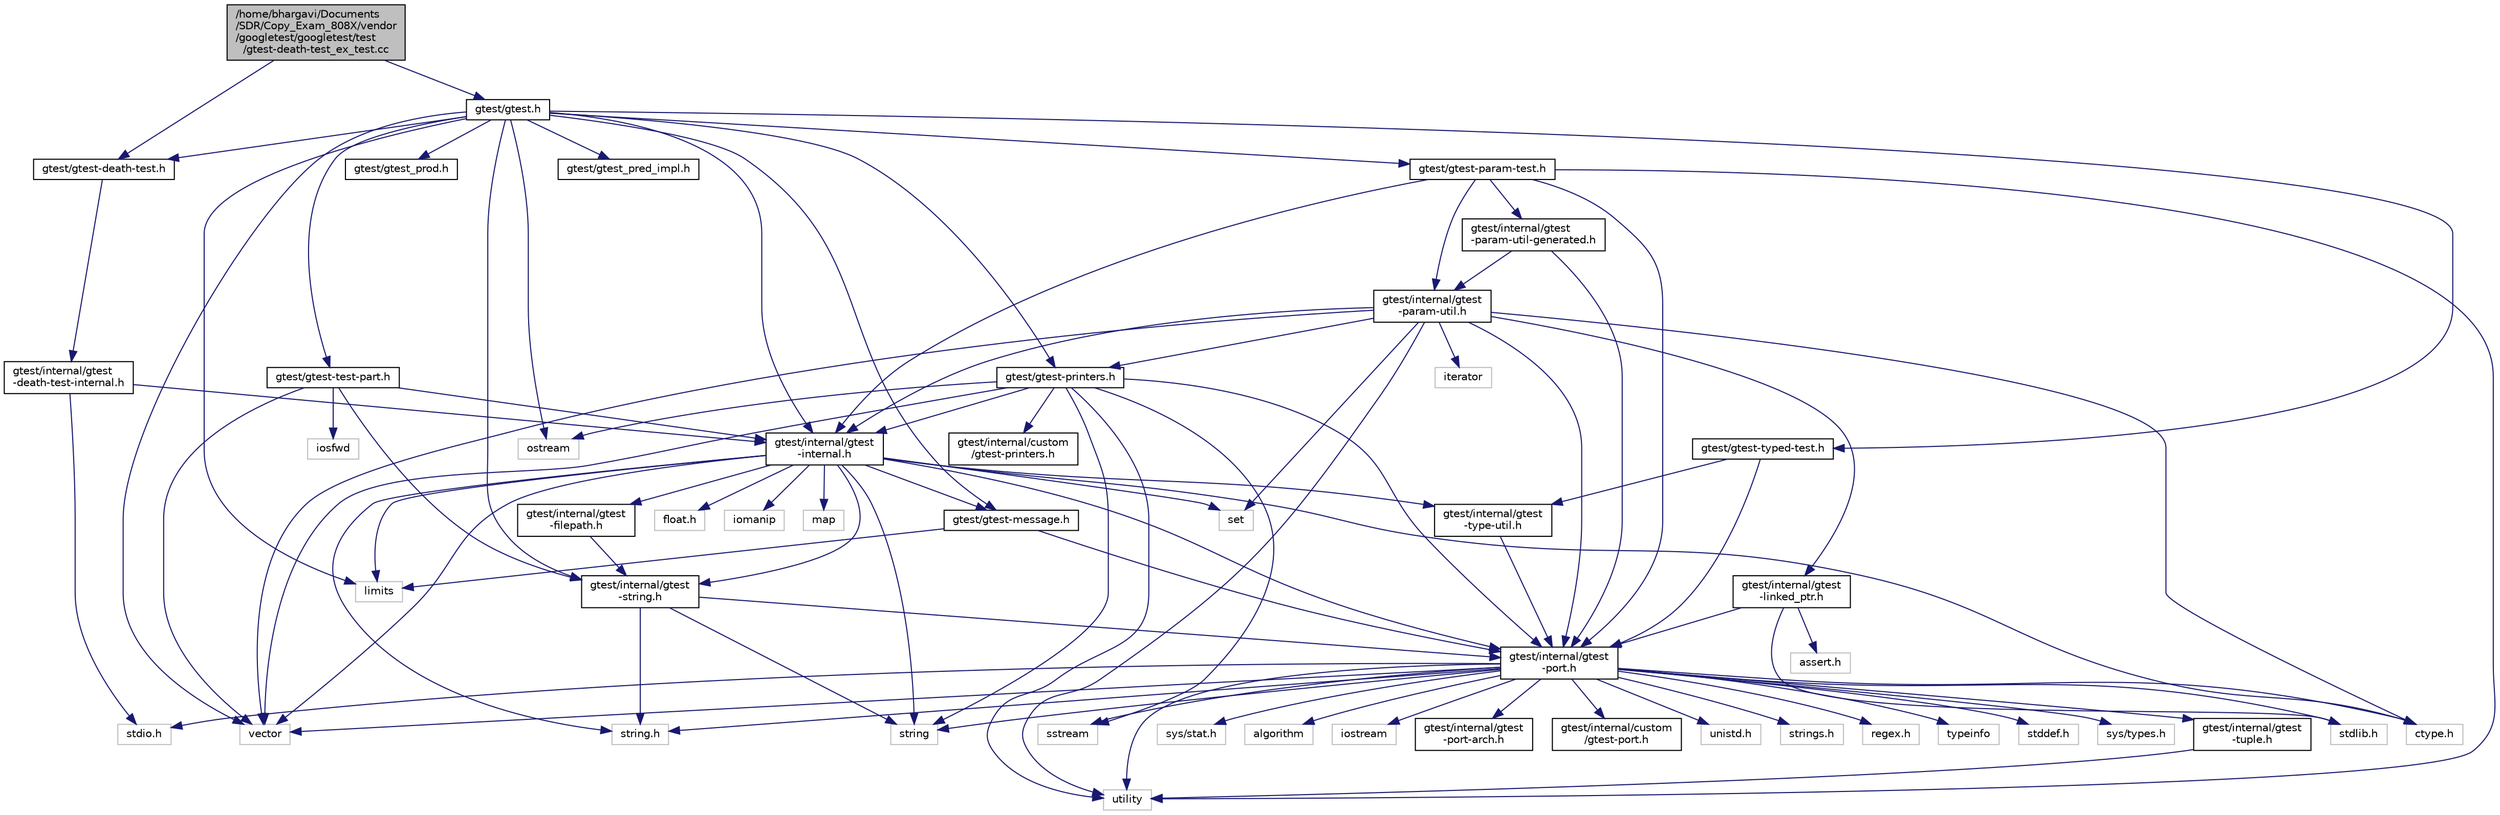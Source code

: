 digraph "/home/bhargavi/Documents/SDR/Copy_Exam_808X/vendor/googletest/googletest/test/gtest-death-test_ex_test.cc"
{
  edge [fontname="Helvetica",fontsize="10",labelfontname="Helvetica",labelfontsize="10"];
  node [fontname="Helvetica",fontsize="10",shape=record];
  Node1 [label="/home/bhargavi/Documents\l/SDR/Copy_Exam_808X/vendor\l/googletest/googletest/test\l/gtest-death-test_ex_test.cc",height=0.2,width=0.4,color="black", fillcolor="grey75", style="filled", fontcolor="black"];
  Node1 -> Node2 [color="midnightblue",fontsize="10",style="solid"];
  Node2 [label="gtest/gtest-death-test.h",height=0.2,width=0.4,color="black", fillcolor="white", style="filled",URL="$gtest-death-test_8h.html"];
  Node2 -> Node3 [color="midnightblue",fontsize="10",style="solid"];
  Node3 [label="gtest/internal/gtest\l-death-test-internal.h",height=0.2,width=0.4,color="black", fillcolor="white", style="filled",URL="$gtest-death-test-internal_8h.html"];
  Node3 -> Node4 [color="midnightblue",fontsize="10",style="solid"];
  Node4 [label="gtest/internal/gtest\l-internal.h",height=0.2,width=0.4,color="black", fillcolor="white", style="filled",URL="$gtest-internal_8h.html"];
  Node4 -> Node5 [color="midnightblue",fontsize="10",style="solid"];
  Node5 [label="gtest/internal/gtest\l-port.h",height=0.2,width=0.4,color="black", fillcolor="white", style="filled",URL="$gtest-port_8h.html"];
  Node5 -> Node6 [color="midnightblue",fontsize="10",style="solid"];
  Node6 [label="ctype.h",height=0.2,width=0.4,color="grey75", fillcolor="white", style="filled"];
  Node5 -> Node7 [color="midnightblue",fontsize="10",style="solid"];
  Node7 [label="stddef.h",height=0.2,width=0.4,color="grey75", fillcolor="white", style="filled"];
  Node5 -> Node8 [color="midnightblue",fontsize="10",style="solid"];
  Node8 [label="stdlib.h",height=0.2,width=0.4,color="grey75", fillcolor="white", style="filled"];
  Node5 -> Node9 [color="midnightblue",fontsize="10",style="solid"];
  Node9 [label="stdio.h",height=0.2,width=0.4,color="grey75", fillcolor="white", style="filled"];
  Node5 -> Node10 [color="midnightblue",fontsize="10",style="solid"];
  Node10 [label="string.h",height=0.2,width=0.4,color="grey75", fillcolor="white", style="filled"];
  Node5 -> Node11 [color="midnightblue",fontsize="10",style="solid"];
  Node11 [label="sys/types.h",height=0.2,width=0.4,color="grey75", fillcolor="white", style="filled"];
  Node5 -> Node12 [color="midnightblue",fontsize="10",style="solid"];
  Node12 [label="sys/stat.h",height=0.2,width=0.4,color="grey75", fillcolor="white", style="filled"];
  Node5 -> Node13 [color="midnightblue",fontsize="10",style="solid"];
  Node13 [label="algorithm",height=0.2,width=0.4,color="grey75", fillcolor="white", style="filled"];
  Node5 -> Node14 [color="midnightblue",fontsize="10",style="solid"];
  Node14 [label="iostream",height=0.2,width=0.4,color="grey75", fillcolor="white", style="filled"];
  Node5 -> Node15 [color="midnightblue",fontsize="10",style="solid"];
  Node15 [label="sstream",height=0.2,width=0.4,color="grey75", fillcolor="white", style="filled"];
  Node5 -> Node16 [color="midnightblue",fontsize="10",style="solid"];
  Node16 [label="string",height=0.2,width=0.4,color="grey75", fillcolor="white", style="filled"];
  Node5 -> Node17 [color="midnightblue",fontsize="10",style="solid"];
  Node17 [label="utility",height=0.2,width=0.4,color="grey75", fillcolor="white", style="filled"];
  Node5 -> Node18 [color="midnightblue",fontsize="10",style="solid"];
  Node18 [label="vector",height=0.2,width=0.4,color="grey75", fillcolor="white", style="filled"];
  Node5 -> Node19 [color="midnightblue",fontsize="10",style="solid"];
  Node19 [label="gtest/internal/gtest\l-port-arch.h",height=0.2,width=0.4,color="black", fillcolor="white", style="filled",URL="$gtest-port-arch_8h.html"];
  Node5 -> Node20 [color="midnightblue",fontsize="10",style="solid"];
  Node20 [label="gtest/internal/custom\l/gtest-port.h",height=0.2,width=0.4,color="black", fillcolor="white", style="filled",URL="$custom_2gtest-port_8h.html"];
  Node5 -> Node21 [color="midnightblue",fontsize="10",style="solid"];
  Node21 [label="unistd.h",height=0.2,width=0.4,color="grey75", fillcolor="white", style="filled"];
  Node5 -> Node22 [color="midnightblue",fontsize="10",style="solid"];
  Node22 [label="strings.h",height=0.2,width=0.4,color="grey75", fillcolor="white", style="filled"];
  Node5 -> Node23 [color="midnightblue",fontsize="10",style="solid"];
  Node23 [label="regex.h",height=0.2,width=0.4,color="grey75", fillcolor="white", style="filled"];
  Node5 -> Node24 [color="midnightblue",fontsize="10",style="solid"];
  Node24 [label="typeinfo",height=0.2,width=0.4,color="grey75", fillcolor="white", style="filled"];
  Node5 -> Node25 [color="midnightblue",fontsize="10",style="solid"];
  Node25 [label="gtest/internal/gtest\l-tuple.h",height=0.2,width=0.4,color="black", fillcolor="white", style="filled",URL="$gtest-tuple_8h.html"];
  Node25 -> Node17 [color="midnightblue",fontsize="10",style="solid"];
  Node4 -> Node6 [color="midnightblue",fontsize="10",style="solid"];
  Node4 -> Node26 [color="midnightblue",fontsize="10",style="solid"];
  Node26 [label="float.h",height=0.2,width=0.4,color="grey75", fillcolor="white", style="filled"];
  Node4 -> Node10 [color="midnightblue",fontsize="10",style="solid"];
  Node4 -> Node27 [color="midnightblue",fontsize="10",style="solid"];
  Node27 [label="iomanip",height=0.2,width=0.4,color="grey75", fillcolor="white", style="filled"];
  Node4 -> Node28 [color="midnightblue",fontsize="10",style="solid"];
  Node28 [label="limits",height=0.2,width=0.4,color="grey75", fillcolor="white", style="filled"];
  Node4 -> Node29 [color="midnightblue",fontsize="10",style="solid"];
  Node29 [label="map",height=0.2,width=0.4,color="grey75", fillcolor="white", style="filled"];
  Node4 -> Node30 [color="midnightblue",fontsize="10",style="solid"];
  Node30 [label="set",height=0.2,width=0.4,color="grey75", fillcolor="white", style="filled"];
  Node4 -> Node16 [color="midnightblue",fontsize="10",style="solid"];
  Node4 -> Node18 [color="midnightblue",fontsize="10",style="solid"];
  Node4 -> Node31 [color="midnightblue",fontsize="10",style="solid"];
  Node31 [label="gtest/gtest-message.h",height=0.2,width=0.4,color="black", fillcolor="white", style="filled",URL="$gtest-message_8h.html"];
  Node31 -> Node28 [color="midnightblue",fontsize="10",style="solid"];
  Node31 -> Node5 [color="midnightblue",fontsize="10",style="solid"];
  Node4 -> Node32 [color="midnightblue",fontsize="10",style="solid"];
  Node32 [label="gtest/internal/gtest\l-string.h",height=0.2,width=0.4,color="black", fillcolor="white", style="filled",URL="$gtest-string_8h.html"];
  Node32 -> Node10 [color="midnightblue",fontsize="10",style="solid"];
  Node32 -> Node16 [color="midnightblue",fontsize="10",style="solid"];
  Node32 -> Node5 [color="midnightblue",fontsize="10",style="solid"];
  Node4 -> Node33 [color="midnightblue",fontsize="10",style="solid"];
  Node33 [label="gtest/internal/gtest\l-filepath.h",height=0.2,width=0.4,color="black", fillcolor="white", style="filled",URL="$gtest-filepath_8h.html"];
  Node33 -> Node32 [color="midnightblue",fontsize="10",style="solid"];
  Node4 -> Node34 [color="midnightblue",fontsize="10",style="solid"];
  Node34 [label="gtest/internal/gtest\l-type-util.h",height=0.2,width=0.4,color="black", fillcolor="white", style="filled",URL="$gtest-type-util_8h.html"];
  Node34 -> Node5 [color="midnightblue",fontsize="10",style="solid"];
  Node3 -> Node9 [color="midnightblue",fontsize="10",style="solid"];
  Node1 -> Node35 [color="midnightblue",fontsize="10",style="solid"];
  Node35 [label="gtest/gtest.h",height=0.2,width=0.4,color="black", fillcolor="white", style="filled",URL="$gtest_8h.html"];
  Node35 -> Node28 [color="midnightblue",fontsize="10",style="solid"];
  Node35 -> Node36 [color="midnightblue",fontsize="10",style="solid"];
  Node36 [label="ostream",height=0.2,width=0.4,color="grey75", fillcolor="white", style="filled"];
  Node35 -> Node18 [color="midnightblue",fontsize="10",style="solid"];
  Node35 -> Node4 [color="midnightblue",fontsize="10",style="solid"];
  Node35 -> Node32 [color="midnightblue",fontsize="10",style="solid"];
  Node35 -> Node2 [color="midnightblue",fontsize="10",style="solid"];
  Node35 -> Node31 [color="midnightblue",fontsize="10",style="solid"];
  Node35 -> Node37 [color="midnightblue",fontsize="10",style="solid"];
  Node37 [label="gtest/gtest-param-test.h",height=0.2,width=0.4,color="black", fillcolor="white", style="filled",URL="$gtest-param-test_8h.html"];
  Node37 -> Node5 [color="midnightblue",fontsize="10",style="solid"];
  Node37 -> Node17 [color="midnightblue",fontsize="10",style="solid"];
  Node37 -> Node4 [color="midnightblue",fontsize="10",style="solid"];
  Node37 -> Node38 [color="midnightblue",fontsize="10",style="solid"];
  Node38 [label="gtest/internal/gtest\l-param-util.h",height=0.2,width=0.4,color="black", fillcolor="white", style="filled",URL="$gtest-param-util_8h.html"];
  Node38 -> Node6 [color="midnightblue",fontsize="10",style="solid"];
  Node38 -> Node39 [color="midnightblue",fontsize="10",style="solid"];
  Node39 [label="iterator",height=0.2,width=0.4,color="grey75", fillcolor="white", style="filled"];
  Node38 -> Node30 [color="midnightblue",fontsize="10",style="solid"];
  Node38 -> Node17 [color="midnightblue",fontsize="10",style="solid"];
  Node38 -> Node18 [color="midnightblue",fontsize="10",style="solid"];
  Node38 -> Node4 [color="midnightblue",fontsize="10",style="solid"];
  Node38 -> Node40 [color="midnightblue",fontsize="10",style="solid"];
  Node40 [label="gtest/internal/gtest\l-linked_ptr.h",height=0.2,width=0.4,color="black", fillcolor="white", style="filled",URL="$gtest-linked__ptr_8h.html"];
  Node40 -> Node8 [color="midnightblue",fontsize="10",style="solid"];
  Node40 -> Node41 [color="midnightblue",fontsize="10",style="solid"];
  Node41 [label="assert.h",height=0.2,width=0.4,color="grey75", fillcolor="white", style="filled"];
  Node40 -> Node5 [color="midnightblue",fontsize="10",style="solid"];
  Node38 -> Node5 [color="midnightblue",fontsize="10",style="solid"];
  Node38 -> Node42 [color="midnightblue",fontsize="10",style="solid"];
  Node42 [label="gtest/gtest-printers.h",height=0.2,width=0.4,color="black", fillcolor="white", style="filled",URL="$gtest-printers_8h.html"];
  Node42 -> Node36 [color="midnightblue",fontsize="10",style="solid"];
  Node42 -> Node15 [color="midnightblue",fontsize="10",style="solid"];
  Node42 -> Node16 [color="midnightblue",fontsize="10",style="solid"];
  Node42 -> Node17 [color="midnightblue",fontsize="10",style="solid"];
  Node42 -> Node18 [color="midnightblue",fontsize="10",style="solid"];
  Node42 -> Node5 [color="midnightblue",fontsize="10",style="solid"];
  Node42 -> Node4 [color="midnightblue",fontsize="10",style="solid"];
  Node42 -> Node43 [color="midnightblue",fontsize="10",style="solid"];
  Node43 [label="gtest/internal/custom\l/gtest-printers.h",height=0.2,width=0.4,color="black", fillcolor="white", style="filled",URL="$internal_2custom_2gtest-printers_8h.html"];
  Node37 -> Node44 [color="midnightblue",fontsize="10",style="solid"];
  Node44 [label="gtest/internal/gtest\l-param-util-generated.h",height=0.2,width=0.4,color="black", fillcolor="white", style="filled",URL="$gtest-param-util-generated_8h.html"];
  Node44 -> Node38 [color="midnightblue",fontsize="10",style="solid"];
  Node44 -> Node5 [color="midnightblue",fontsize="10",style="solid"];
  Node35 -> Node42 [color="midnightblue",fontsize="10",style="solid"];
  Node35 -> Node45 [color="midnightblue",fontsize="10",style="solid"];
  Node45 [label="gtest/gtest_prod.h",height=0.2,width=0.4,color="black", fillcolor="white", style="filled",URL="$gtest__prod_8h.html"];
  Node35 -> Node46 [color="midnightblue",fontsize="10",style="solid"];
  Node46 [label="gtest/gtest-test-part.h",height=0.2,width=0.4,color="black", fillcolor="white", style="filled",URL="$gtest-test-part_8h.html"];
  Node46 -> Node47 [color="midnightblue",fontsize="10",style="solid"];
  Node47 [label="iosfwd",height=0.2,width=0.4,color="grey75", fillcolor="white", style="filled"];
  Node46 -> Node18 [color="midnightblue",fontsize="10",style="solid"];
  Node46 -> Node4 [color="midnightblue",fontsize="10",style="solid"];
  Node46 -> Node32 [color="midnightblue",fontsize="10",style="solid"];
  Node35 -> Node48 [color="midnightblue",fontsize="10",style="solid"];
  Node48 [label="gtest/gtest-typed-test.h",height=0.2,width=0.4,color="black", fillcolor="white", style="filled",URL="$gtest-typed-test_8h.html"];
  Node48 -> Node5 [color="midnightblue",fontsize="10",style="solid"];
  Node48 -> Node34 [color="midnightblue",fontsize="10",style="solid"];
  Node35 -> Node49 [color="midnightblue",fontsize="10",style="solid"];
  Node49 [label="gtest/gtest_pred_impl.h",height=0.2,width=0.4,color="black", fillcolor="white", style="filled",URL="$gtest__pred__impl_8h.html"];
}

